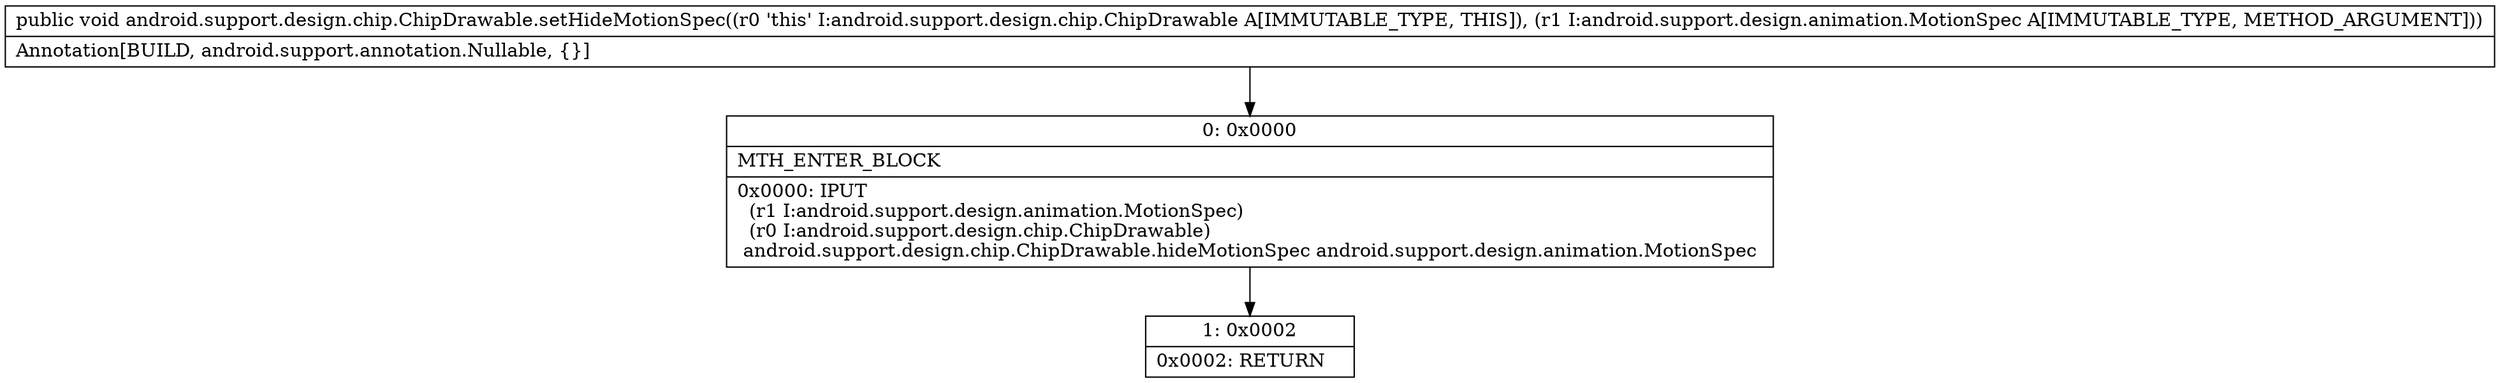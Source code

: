 digraph "CFG forandroid.support.design.chip.ChipDrawable.setHideMotionSpec(Landroid\/support\/design\/animation\/MotionSpec;)V" {
Node_0 [shape=record,label="{0\:\ 0x0000|MTH_ENTER_BLOCK\l|0x0000: IPUT  \l  (r1 I:android.support.design.animation.MotionSpec)\l  (r0 I:android.support.design.chip.ChipDrawable)\l android.support.design.chip.ChipDrawable.hideMotionSpec android.support.design.animation.MotionSpec \l}"];
Node_1 [shape=record,label="{1\:\ 0x0002|0x0002: RETURN   \l}"];
MethodNode[shape=record,label="{public void android.support.design.chip.ChipDrawable.setHideMotionSpec((r0 'this' I:android.support.design.chip.ChipDrawable A[IMMUTABLE_TYPE, THIS]), (r1 I:android.support.design.animation.MotionSpec A[IMMUTABLE_TYPE, METHOD_ARGUMENT]))  | Annotation[BUILD, android.support.annotation.Nullable, \{\}]\l}"];
MethodNode -> Node_0;
Node_0 -> Node_1;
}

